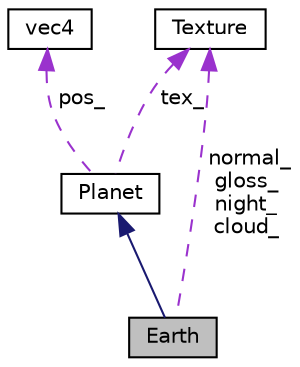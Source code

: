 digraph "Earth"
{
  edge [fontname="Helvetica",fontsize="10",labelfontname="Helvetica",labelfontsize="10"];
  node [fontname="Helvetica",fontsize="10",shape=record];
  Node1 [label="Earth",height=0.2,width=0.4,color="black", fillcolor="grey75", style="filled", fontcolor="black"];
  Node2 -> Node1 [dir="back",color="midnightblue",fontsize="10",style="solid",fontname="Helvetica"];
  Node2 [label="Planet",height=0.2,width=0.4,color="black", fillcolor="white", style="filled",URL="$classPlanet.html",tooltip="default class for the planet "];
  Node3 -> Node2 [dir="back",color="darkorchid3",fontsize="10",style="dashed",label=" pos_" ,fontname="Helvetica"];
  Node3 [label="vec4",height=0.2,width=0.4,color="black", fillcolor="white", style="filled",URL="$classvec4.html"];
  Node4 -> Node2 [dir="back",color="darkorchid3",fontsize="10",style="dashed",label=" tex_" ,fontname="Helvetica"];
  Node4 [label="Texture",height=0.2,width=0.4,color="black", fillcolor="white", style="filled",URL="$classTexture.html",tooltip="class that handles texture io and GPU upload "];
  Node4 -> Node1 [dir="back",color="darkorchid3",fontsize="10",style="dashed",label=" normal_\ngloss_\nnight_\ncloud_" ,fontname="Helvetica"];
}

